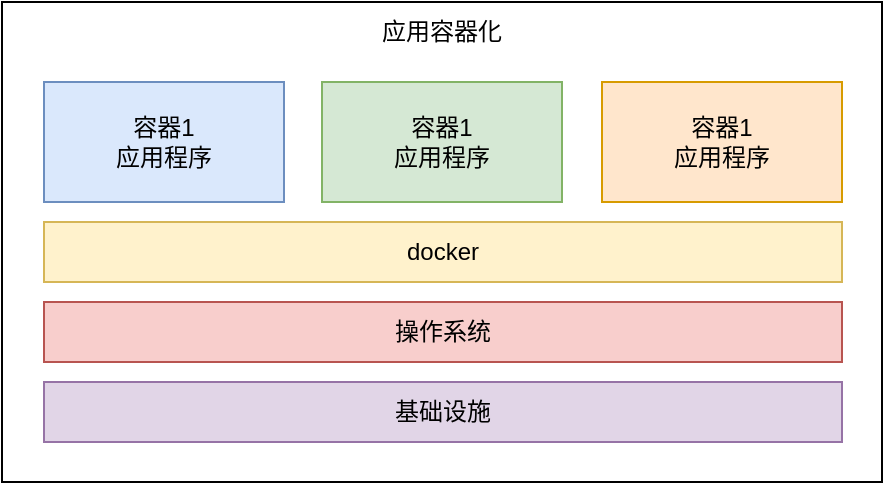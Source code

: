 <mxfile version="21.5.2" type="github">
  <diagram name="第 1 页" id="1iiH6AfHibalSoDmp_bI">
    <mxGraphModel dx="1434" dy="771" grid="1" gridSize="10" guides="1" tooltips="1" connect="1" arrows="1" fold="1" page="1" pageScale="1" pageWidth="827" pageHeight="1169" math="0" shadow="0">
      <root>
        <mxCell id="0" />
        <mxCell id="1" parent="0" />
        <mxCell id="5TREA_Vvd7gGs71__wx2-1" value="" style="rounded=0;whiteSpace=wrap;html=1;" vertex="1" parent="1">
          <mxGeometry x="170" y="200" width="440" height="240" as="geometry" />
        </mxCell>
        <mxCell id="5TREA_Vvd7gGs71__wx2-2" value="容器1&lt;br&gt;应用程序" style="rounded=0;whiteSpace=wrap;html=1;fillColor=#dae8fc;strokeColor=#6c8ebf;" vertex="1" parent="1">
          <mxGeometry x="191" y="240" width="120" height="60" as="geometry" />
        </mxCell>
        <mxCell id="5TREA_Vvd7gGs71__wx2-3" value="容器1&lt;br&gt;应用程序" style="rounded=0;whiteSpace=wrap;html=1;fillColor=#d5e8d4;strokeColor=#82b366;" vertex="1" parent="1">
          <mxGeometry x="330" y="240" width="120" height="60" as="geometry" />
        </mxCell>
        <mxCell id="5TREA_Vvd7gGs71__wx2-4" value="容器1&lt;br&gt;应用程序" style="rounded=0;whiteSpace=wrap;html=1;fillColor=#ffe6cc;strokeColor=#d79b00;" vertex="1" parent="1">
          <mxGeometry x="470" y="240" width="120" height="60" as="geometry" />
        </mxCell>
        <mxCell id="5TREA_Vvd7gGs71__wx2-6" value="应用容器化" style="text;html=1;strokeColor=none;fillColor=none;align=center;verticalAlign=middle;whiteSpace=wrap;rounded=0;" vertex="1" parent="1">
          <mxGeometry x="335" y="200" width="110" height="30" as="geometry" />
        </mxCell>
        <mxCell id="5TREA_Vvd7gGs71__wx2-8" value="docker" style="rounded=0;whiteSpace=wrap;html=1;fillColor=#fff2cc;strokeColor=#d6b656;" vertex="1" parent="1">
          <mxGeometry x="191" y="310" width="399" height="30" as="geometry" />
        </mxCell>
        <mxCell id="5TREA_Vvd7gGs71__wx2-9" value="操作系统" style="rounded=0;whiteSpace=wrap;html=1;fillColor=#f8cecc;strokeColor=#b85450;" vertex="1" parent="1">
          <mxGeometry x="191" y="350" width="399" height="30" as="geometry" />
        </mxCell>
        <mxCell id="5TREA_Vvd7gGs71__wx2-10" value="基础设施" style="rounded=0;whiteSpace=wrap;html=1;fillColor=#e1d5e7;strokeColor=#9673a6;" vertex="1" parent="1">
          <mxGeometry x="191" y="390" width="399" height="30" as="geometry" />
        </mxCell>
      </root>
    </mxGraphModel>
  </diagram>
</mxfile>
